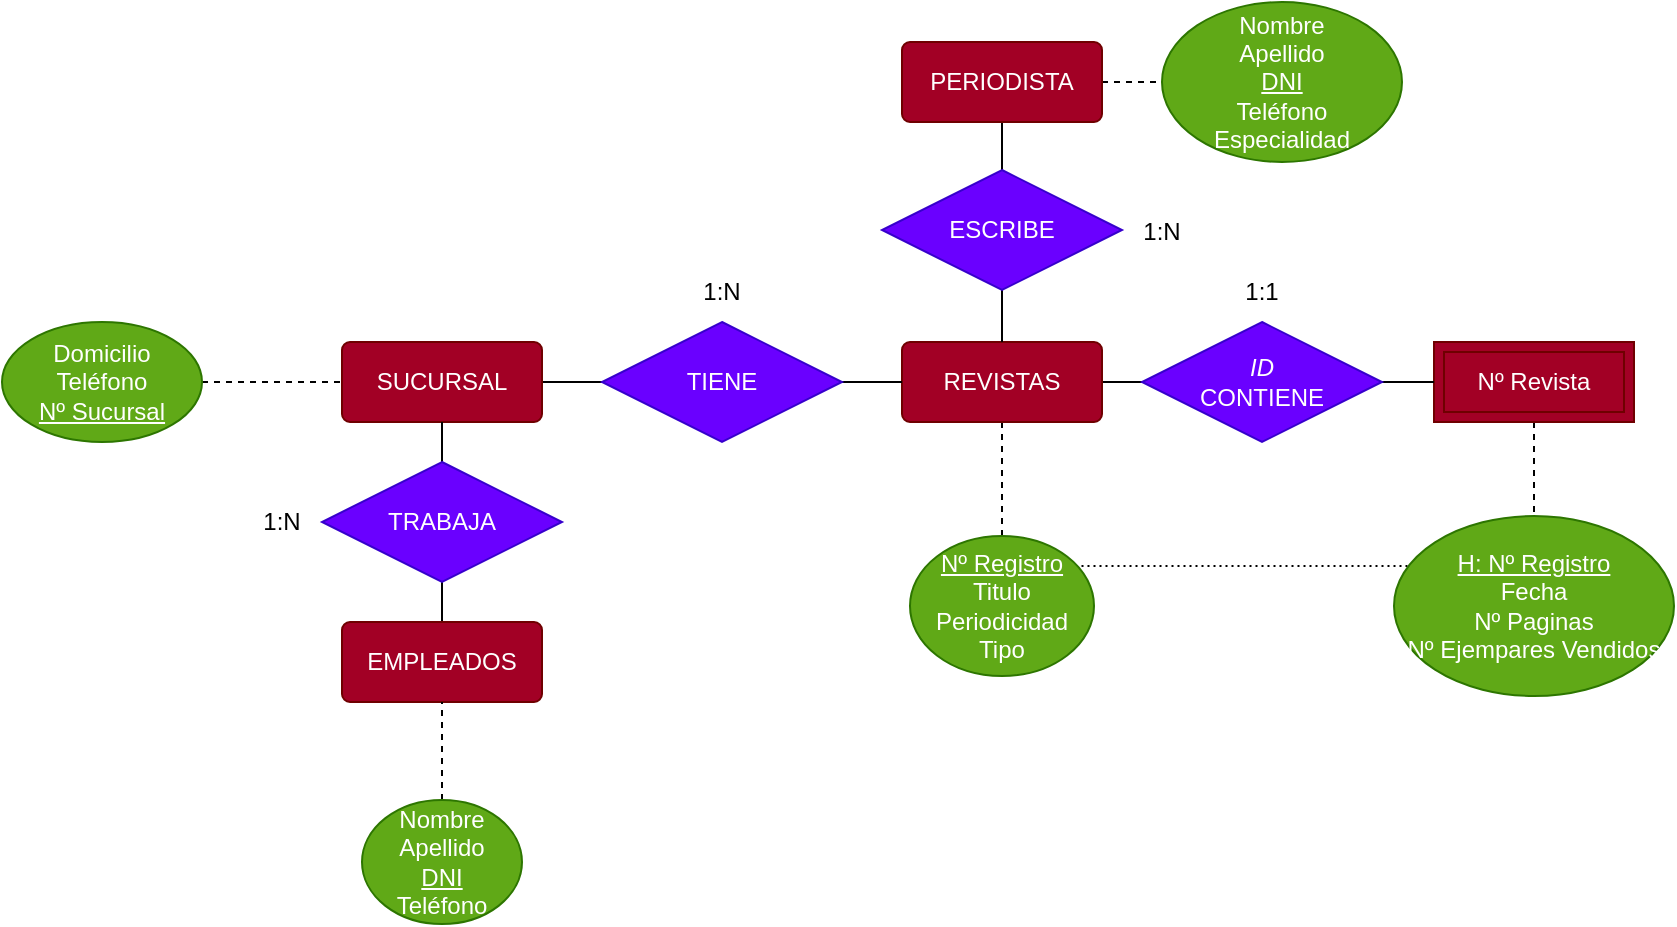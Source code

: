 <mxfile version="20.4.0" type="github">
  <diagram id="R2lEEEUBdFMjLlhIrx00" name="Page-1">
    <mxGraphModel dx="1553" dy="581" grid="0" gridSize="10" guides="1" tooltips="1" connect="1" arrows="0" fold="1" page="1" pageScale="1" pageWidth="1169" pageHeight="827" math="0" shadow="0" extFonts="Permanent Marker^https://fonts.googleapis.com/css?family=Permanent+Marker">
      <root>
        <mxCell id="0" />
        <mxCell id="1" parent="0" />
        <mxCell id="6TOTnj2t2x63CBn26Bns-19" style="edgeStyle=orthogonalEdgeStyle;rounded=0;orthogonalLoop=1;jettySize=auto;html=1;exitX=1;exitY=0.5;exitDx=0;exitDy=0;entryX=0;entryY=0.5;entryDx=0;entryDy=0;endArrow=none;endFill=0;" edge="1" parent="1" source="6TOTnj2t2x63CBn26Bns-11" target="6TOTnj2t2x63CBn26Bns-18">
          <mxGeometry relative="1" as="geometry" />
        </mxCell>
        <mxCell id="6TOTnj2t2x63CBn26Bns-11" value="SUCURSAL" style="rounded=1;arcSize=10;whiteSpace=wrap;html=1;align=center;fillColor=#a20025;fontColor=#ffffff;strokeColor=#6F0000;" vertex="1" parent="1">
          <mxGeometry x="337" y="353" width="100" height="40" as="geometry" />
        </mxCell>
        <mxCell id="6TOTnj2t2x63CBn26Bns-22" style="edgeStyle=orthogonalEdgeStyle;rounded=0;orthogonalLoop=1;jettySize=auto;html=1;exitX=0.5;exitY=0;exitDx=0;exitDy=0;entryX=0.5;entryY=1;entryDx=0;entryDy=0;endArrow=none;endFill=0;" edge="1" parent="1" source="6TOTnj2t2x63CBn26Bns-12" target="6TOTnj2t2x63CBn26Bns-21">
          <mxGeometry relative="1" as="geometry" />
        </mxCell>
        <mxCell id="6TOTnj2t2x63CBn26Bns-12" value="EMPLEADOS" style="rounded=1;arcSize=10;whiteSpace=wrap;html=1;align=center;fillColor=#a20025;fontColor=#ffffff;strokeColor=#6F0000;" vertex="1" parent="1">
          <mxGeometry x="337" y="493" width="100" height="40" as="geometry" />
        </mxCell>
        <mxCell id="6TOTnj2t2x63CBn26Bns-31" style="edgeStyle=orthogonalEdgeStyle;rounded=0;orthogonalLoop=1;jettySize=auto;html=1;exitX=0.5;exitY=1;exitDx=0;exitDy=0;entryX=0.5;entryY=0;entryDx=0;entryDy=0;dashed=1;endArrow=none;endFill=0;" edge="1" parent="1" source="6TOTnj2t2x63CBn26Bns-13" target="6TOTnj2t2x63CBn26Bns-30">
          <mxGeometry relative="1" as="geometry" />
        </mxCell>
        <mxCell id="6TOTnj2t2x63CBn26Bns-39" style="edgeStyle=orthogonalEdgeStyle;rounded=0;orthogonalLoop=1;jettySize=auto;html=1;exitX=1;exitY=0.5;exitDx=0;exitDy=0;entryX=0;entryY=0.5;entryDx=0;entryDy=0;endArrow=none;endFill=0;" edge="1" parent="1" source="6TOTnj2t2x63CBn26Bns-13" target="6TOTnj2t2x63CBn26Bns-38">
          <mxGeometry relative="1" as="geometry" />
        </mxCell>
        <mxCell id="6TOTnj2t2x63CBn26Bns-13" value="REVISTAS" style="rounded=1;arcSize=10;whiteSpace=wrap;html=1;align=center;fillColor=#a20025;fontColor=#ffffff;strokeColor=#6F0000;" vertex="1" parent="1">
          <mxGeometry x="617" y="353" width="100" height="40" as="geometry" />
        </mxCell>
        <mxCell id="6TOTnj2t2x63CBn26Bns-17" style="edgeStyle=orthogonalEdgeStyle;rounded=0;orthogonalLoop=1;jettySize=auto;html=1;exitX=0.5;exitY=1;exitDx=0;exitDy=0;entryX=0.5;entryY=0;entryDx=0;entryDy=0;endArrow=none;endFill=0;" edge="1" parent="1" source="6TOTnj2t2x63CBn26Bns-14" target="6TOTnj2t2x63CBn26Bns-15">
          <mxGeometry relative="1" as="geometry" />
        </mxCell>
        <mxCell id="6TOTnj2t2x63CBn26Bns-29" style="edgeStyle=orthogonalEdgeStyle;rounded=0;orthogonalLoop=1;jettySize=auto;html=1;exitX=1;exitY=0.5;exitDx=0;exitDy=0;entryX=0;entryY=0.5;entryDx=0;entryDy=0;dashed=1;endArrow=none;endFill=0;" edge="1" parent="1" source="6TOTnj2t2x63CBn26Bns-14" target="6TOTnj2t2x63CBn26Bns-28">
          <mxGeometry relative="1" as="geometry" />
        </mxCell>
        <mxCell id="6TOTnj2t2x63CBn26Bns-14" value="PERIODISTA" style="rounded=1;arcSize=10;whiteSpace=wrap;html=1;align=center;fillColor=#a20025;fontColor=#ffffff;strokeColor=#6F0000;" vertex="1" parent="1">
          <mxGeometry x="617" y="203" width="100" height="40" as="geometry" />
        </mxCell>
        <mxCell id="6TOTnj2t2x63CBn26Bns-16" style="edgeStyle=orthogonalEdgeStyle;rounded=0;orthogonalLoop=1;jettySize=auto;html=1;exitX=0.5;exitY=1;exitDx=0;exitDy=0;entryX=0.5;entryY=0;entryDx=0;entryDy=0;endArrow=none;endFill=0;" edge="1" parent="1" source="6TOTnj2t2x63CBn26Bns-15" target="6TOTnj2t2x63CBn26Bns-13">
          <mxGeometry relative="1" as="geometry" />
        </mxCell>
        <mxCell id="6TOTnj2t2x63CBn26Bns-15" value="ESCRIBE" style="shape=rhombus;perimeter=rhombusPerimeter;whiteSpace=wrap;html=1;align=center;fillColor=#6a00ff;fontColor=#ffffff;strokeColor=#3700CC;" vertex="1" parent="1">
          <mxGeometry x="607" y="267" width="120" height="60" as="geometry" />
        </mxCell>
        <mxCell id="6TOTnj2t2x63CBn26Bns-20" style="edgeStyle=orthogonalEdgeStyle;rounded=0;orthogonalLoop=1;jettySize=auto;html=1;exitX=1;exitY=0.5;exitDx=0;exitDy=0;entryX=0;entryY=0.5;entryDx=0;entryDy=0;endArrow=none;endFill=0;" edge="1" parent="1" source="6TOTnj2t2x63CBn26Bns-18" target="6TOTnj2t2x63CBn26Bns-13">
          <mxGeometry relative="1" as="geometry" />
        </mxCell>
        <mxCell id="6TOTnj2t2x63CBn26Bns-18" value="TIENE" style="shape=rhombus;perimeter=rhombusPerimeter;whiteSpace=wrap;html=1;align=center;fillColor=#6a00ff;fontColor=#ffffff;strokeColor=#3700CC;" vertex="1" parent="1">
          <mxGeometry x="467" y="343" width="120" height="60" as="geometry" />
        </mxCell>
        <mxCell id="6TOTnj2t2x63CBn26Bns-23" style="edgeStyle=orthogonalEdgeStyle;rounded=0;orthogonalLoop=1;jettySize=auto;html=1;exitX=0.5;exitY=0;exitDx=0;exitDy=0;entryX=0.5;entryY=1;entryDx=0;entryDy=0;endArrow=none;endFill=0;" edge="1" parent="1" source="6TOTnj2t2x63CBn26Bns-21" target="6TOTnj2t2x63CBn26Bns-11">
          <mxGeometry relative="1" as="geometry" />
        </mxCell>
        <mxCell id="6TOTnj2t2x63CBn26Bns-21" value="TRABAJA" style="shape=rhombus;perimeter=rhombusPerimeter;whiteSpace=wrap;html=1;align=center;fillColor=#6a00ff;fontColor=#ffffff;strokeColor=#3700CC;" vertex="1" parent="1">
          <mxGeometry x="327" y="413" width="120" height="60" as="geometry" />
        </mxCell>
        <mxCell id="6TOTnj2t2x63CBn26Bns-25" style="edgeStyle=orthogonalEdgeStyle;rounded=0;orthogonalLoop=1;jettySize=auto;html=1;exitX=1;exitY=0.5;exitDx=0;exitDy=0;entryX=0;entryY=0.5;entryDx=0;entryDy=0;endArrow=none;endFill=0;dashed=1;" edge="1" parent="1" source="6TOTnj2t2x63CBn26Bns-24" target="6TOTnj2t2x63CBn26Bns-11">
          <mxGeometry relative="1" as="geometry" />
        </mxCell>
        <mxCell id="6TOTnj2t2x63CBn26Bns-24" value="Domicilio&lt;br&gt;Teléfono&lt;br&gt;&lt;u&gt;Nº Sucursal&lt;/u&gt;" style="ellipse;whiteSpace=wrap;html=1;fillColor=#60a917;fontColor=#ffffff;strokeColor=#2D7600;" vertex="1" parent="1">
          <mxGeometry x="167" y="343" width="100" height="60" as="geometry" />
        </mxCell>
        <mxCell id="6TOTnj2t2x63CBn26Bns-27" style="edgeStyle=orthogonalEdgeStyle;rounded=0;orthogonalLoop=1;jettySize=auto;html=1;exitX=0.5;exitY=0;exitDx=0;exitDy=0;entryX=0.5;entryY=1;entryDx=0;entryDy=0;dashed=1;endArrow=none;endFill=0;" edge="1" parent="1" source="6TOTnj2t2x63CBn26Bns-26" target="6TOTnj2t2x63CBn26Bns-12">
          <mxGeometry relative="1" as="geometry" />
        </mxCell>
        <mxCell id="6TOTnj2t2x63CBn26Bns-26" value="Nombre&lt;br&gt;Apellido&lt;br&gt;&lt;u&gt;DNI&lt;br&gt;&lt;/u&gt;Teléfono" style="ellipse;whiteSpace=wrap;html=1;fillColor=#60a917;fontColor=#ffffff;strokeColor=#2D7600;" vertex="1" parent="1">
          <mxGeometry x="347" y="582" width="80" height="62" as="geometry" />
        </mxCell>
        <mxCell id="6TOTnj2t2x63CBn26Bns-28" value="Nombre&lt;br&gt;Apellido&lt;br&gt;&lt;u&gt;DNI&lt;br&gt;&lt;/u&gt;Teléfono&lt;br&gt;Especialidad" style="ellipse;whiteSpace=wrap;html=1;fillColor=#60a917;fontColor=#ffffff;strokeColor=#2D7600;" vertex="1" parent="1">
          <mxGeometry x="747" y="183" width="120" height="80" as="geometry" />
        </mxCell>
        <mxCell id="6TOTnj2t2x63CBn26Bns-42" style="edgeStyle=orthogonalEdgeStyle;rounded=0;orthogonalLoop=1;jettySize=auto;html=1;exitX=1;exitY=0;exitDx=0;exitDy=0;entryX=0;entryY=0;entryDx=0;entryDy=0;dashed=1;endArrow=none;endFill=0;dashPattern=1 2;" edge="1" parent="1" source="6TOTnj2t2x63CBn26Bns-30" target="6TOTnj2t2x63CBn26Bns-37">
          <mxGeometry relative="1" as="geometry">
            <Array as="points">
              <mxPoint x="700" y="465" />
              <mxPoint x="884" y="465" />
            </Array>
          </mxGeometry>
        </mxCell>
        <mxCell id="6TOTnj2t2x63CBn26Bns-30" value="&lt;u&gt;Nº Registro&lt;/u&gt;&lt;br&gt;Titulo&lt;br&gt;Periodicidad&lt;br&gt;Tipo" style="ellipse;whiteSpace=wrap;html=1;fillColor=#60a917;fontColor=#ffffff;strokeColor=#2D7600;" vertex="1" parent="1">
          <mxGeometry x="621" y="450" width="92" height="70" as="geometry" />
        </mxCell>
        <mxCell id="6TOTnj2t2x63CBn26Bns-32" value="1:N" style="text;html=1;strokeColor=none;fillColor=none;align=center;verticalAlign=middle;whiteSpace=wrap;rounded=0;" vertex="1" parent="1">
          <mxGeometry x="277" y="428" width="60" height="30" as="geometry" />
        </mxCell>
        <mxCell id="6TOTnj2t2x63CBn26Bns-33" value="1:N" style="text;html=1;strokeColor=none;fillColor=none;align=center;verticalAlign=middle;whiteSpace=wrap;rounded=0;" vertex="1" parent="1">
          <mxGeometry x="497" y="313" width="60" height="30" as="geometry" />
        </mxCell>
        <mxCell id="6TOTnj2t2x63CBn26Bns-34" value="1:N" style="text;html=1;strokeColor=none;fillColor=none;align=center;verticalAlign=middle;whiteSpace=wrap;rounded=0;" vertex="1" parent="1">
          <mxGeometry x="717" y="283" width="60" height="30" as="geometry" />
        </mxCell>
        <mxCell id="6TOTnj2t2x63CBn26Bns-41" style="edgeStyle=orthogonalEdgeStyle;rounded=0;orthogonalLoop=1;jettySize=auto;html=1;exitX=0.5;exitY=1;exitDx=0;exitDy=0;entryX=0.5;entryY=0;entryDx=0;entryDy=0;endArrow=none;endFill=0;dashed=1;" edge="1" parent="1" source="6TOTnj2t2x63CBn26Bns-36" target="6TOTnj2t2x63CBn26Bns-37">
          <mxGeometry relative="1" as="geometry" />
        </mxCell>
        <mxCell id="6TOTnj2t2x63CBn26Bns-36" value="Nº Revista" style="shape=ext;margin=3;double=1;whiteSpace=wrap;html=1;align=center;fillColor=#a20025;fontColor=#ffffff;strokeColor=#6F0000;" vertex="1" parent="1">
          <mxGeometry x="883" y="353" width="100" height="40" as="geometry" />
        </mxCell>
        <mxCell id="6TOTnj2t2x63CBn26Bns-37" value="&lt;u&gt;H: Nº Registro&lt;br&gt;&lt;/u&gt;Fecha&lt;br&gt;Nº Paginas&lt;br&gt;Nº Ejempares Vendidos" style="ellipse;whiteSpace=wrap;html=1;fillColor=#60a917;fontColor=#ffffff;strokeColor=#2D7600;" vertex="1" parent="1">
          <mxGeometry x="863" y="440" width="140" height="90" as="geometry" />
        </mxCell>
        <mxCell id="6TOTnj2t2x63CBn26Bns-40" style="edgeStyle=orthogonalEdgeStyle;rounded=0;orthogonalLoop=1;jettySize=auto;html=1;exitX=1;exitY=0.5;exitDx=0;exitDy=0;entryX=0;entryY=0.5;entryDx=0;entryDy=0;endArrow=none;endFill=0;" edge="1" parent="1" source="6TOTnj2t2x63CBn26Bns-38" target="6TOTnj2t2x63CBn26Bns-36">
          <mxGeometry relative="1" as="geometry" />
        </mxCell>
        <mxCell id="6TOTnj2t2x63CBn26Bns-38" value="&lt;i&gt;ID&lt;/i&gt;&lt;br&gt;CONTIENE" style="shape=rhombus;perimeter=rhombusPerimeter;whiteSpace=wrap;html=1;align=center;fillColor=#6a00ff;fontColor=#ffffff;strokeColor=#3700CC;" vertex="1" parent="1">
          <mxGeometry x="737" y="343" width="120" height="60" as="geometry" />
        </mxCell>
        <mxCell id="6TOTnj2t2x63CBn26Bns-43" value="1:1" style="text;html=1;strokeColor=none;fillColor=none;align=center;verticalAlign=middle;whiteSpace=wrap;rounded=0;" vertex="1" parent="1">
          <mxGeometry x="767" y="313" width="60" height="30" as="geometry" />
        </mxCell>
      </root>
    </mxGraphModel>
  </diagram>
</mxfile>
